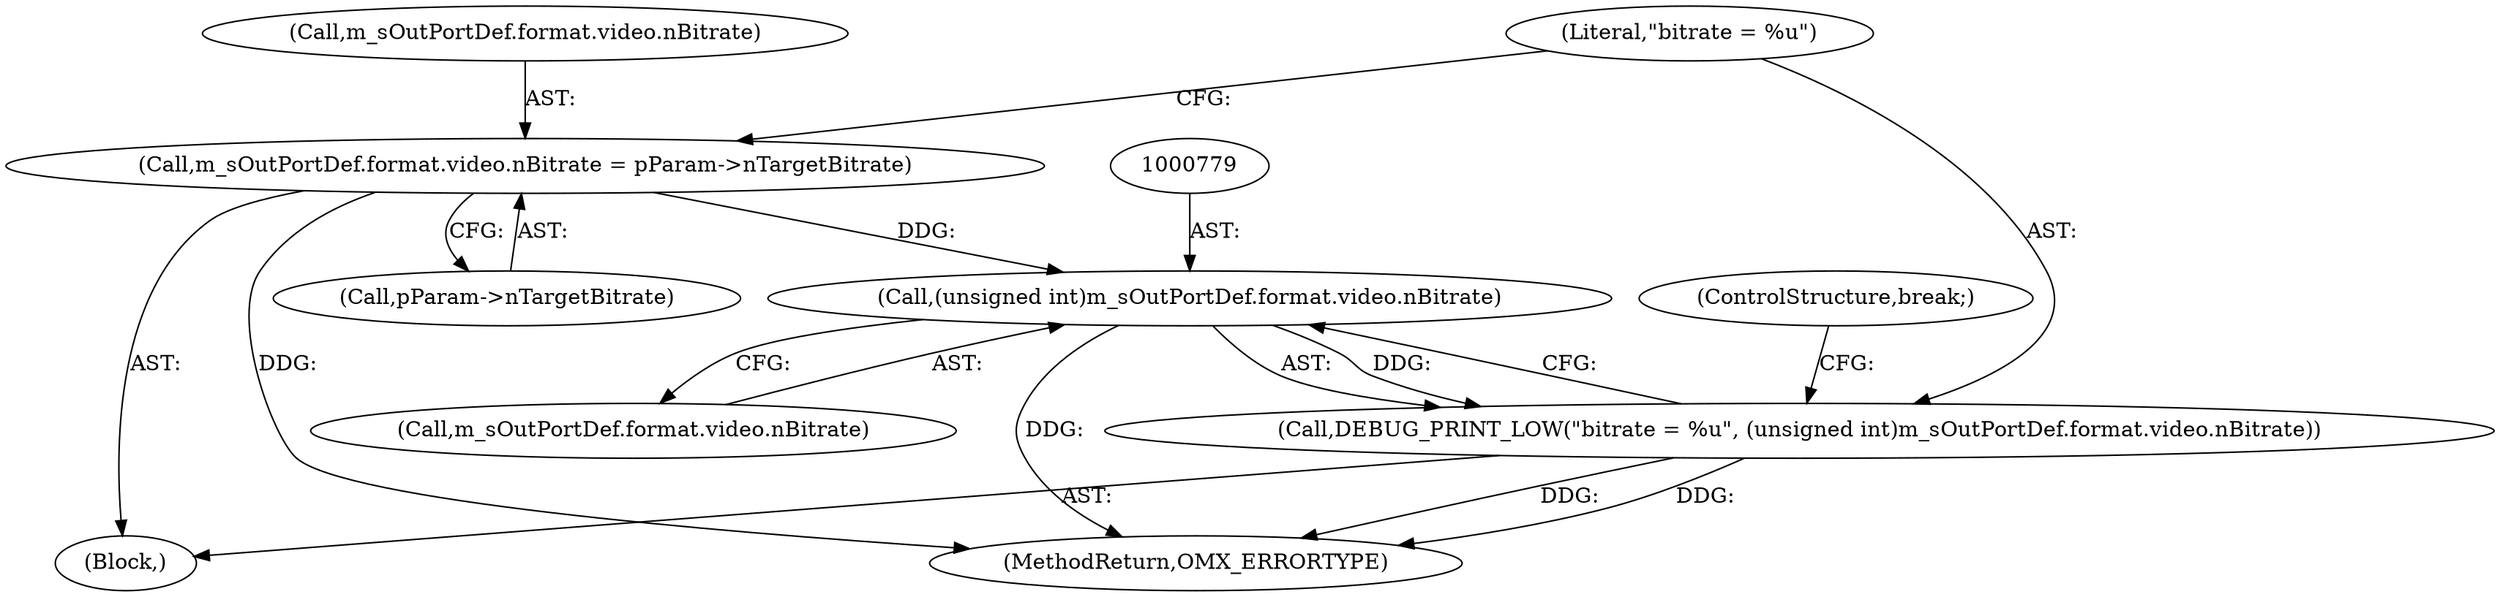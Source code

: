 digraph "0_Android_89913d7df36dbeb458ce165856bd6505a2ec647d_2@pointer" {
"1000765" [label="(Call,m_sOutPortDef.format.video.nBitrate = pParam->nTargetBitrate)"];
"1000778" [label="(Call,(unsigned int)m_sOutPortDef.format.video.nBitrate)"];
"1000776" [label="(Call,DEBUG_PRINT_LOW(\"bitrate = %u\", (unsigned int)m_sOutPortDef.format.video.nBitrate))"];
"1002951" [label="(MethodReturn,OMX_ERRORTYPE)"];
"1000778" [label="(Call,(unsigned int)m_sOutPortDef.format.video.nBitrate)"];
"1000780" [label="(Call,m_sOutPortDef.format.video.nBitrate)"];
"1000765" [label="(Call,m_sOutPortDef.format.video.nBitrate = pParam->nTargetBitrate)"];
"1000776" [label="(Call,DEBUG_PRINT_LOW(\"bitrate = %u\", (unsigned int)m_sOutPortDef.format.video.nBitrate))"];
"1000787" [label="(ControlStructure,break;)"];
"1000777" [label="(Literal,\"bitrate = %u\")"];
"1000711" [label="(Block,)"];
"1000773" [label="(Call,pParam->nTargetBitrate)"];
"1000766" [label="(Call,m_sOutPortDef.format.video.nBitrate)"];
"1000765" -> "1000711"  [label="AST: "];
"1000765" -> "1000773"  [label="CFG: "];
"1000766" -> "1000765"  [label="AST: "];
"1000773" -> "1000765"  [label="AST: "];
"1000777" -> "1000765"  [label="CFG: "];
"1000765" -> "1002951"  [label="DDG: "];
"1000765" -> "1000778"  [label="DDG: "];
"1000778" -> "1000776"  [label="AST: "];
"1000778" -> "1000780"  [label="CFG: "];
"1000779" -> "1000778"  [label="AST: "];
"1000780" -> "1000778"  [label="AST: "];
"1000776" -> "1000778"  [label="CFG: "];
"1000778" -> "1002951"  [label="DDG: "];
"1000778" -> "1000776"  [label="DDG: "];
"1000776" -> "1000711"  [label="AST: "];
"1000777" -> "1000776"  [label="AST: "];
"1000787" -> "1000776"  [label="CFG: "];
"1000776" -> "1002951"  [label="DDG: "];
"1000776" -> "1002951"  [label="DDG: "];
}
